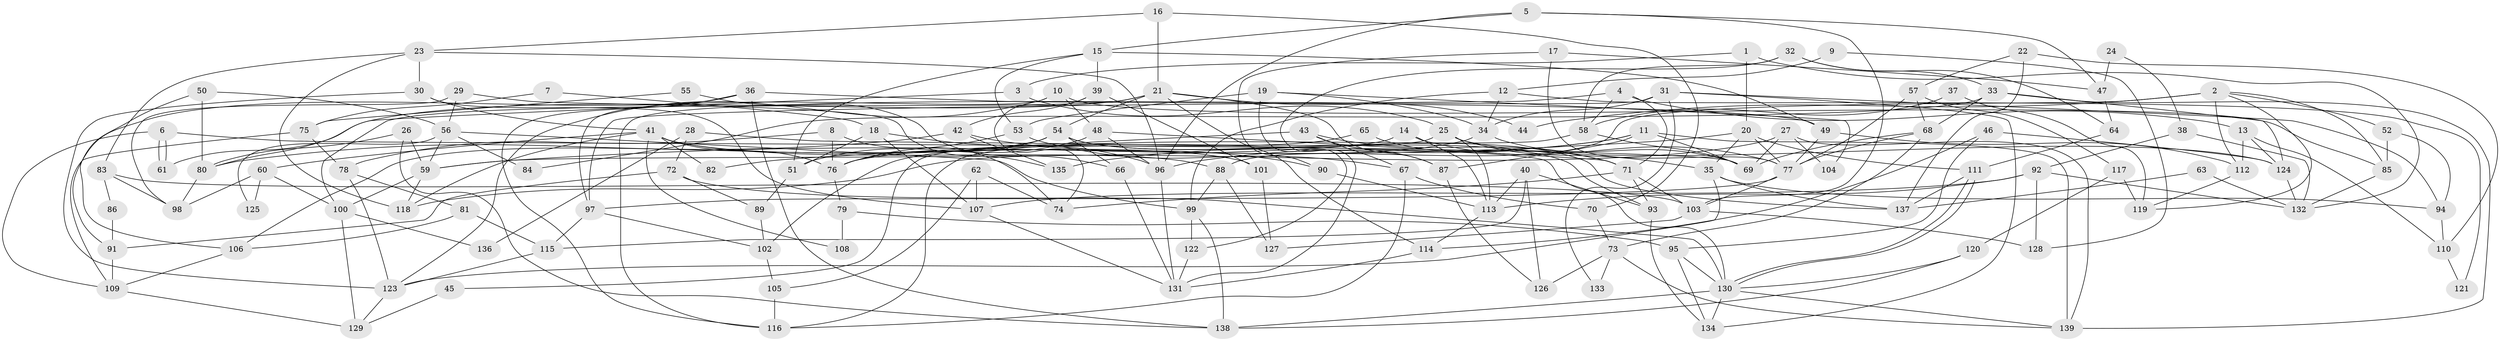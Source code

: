 // coarse degree distribution, {5: 0.17857142857142858, 2: 0.09523809523809523, 3: 0.10714285714285714, 7: 0.14285714285714285, 4: 0.2261904761904762, 8: 0.03571428571428571, 6: 0.16666666666666666, 9: 0.011904761904761904, 11: 0.011904761904761904, 10: 0.023809523809523808}
// Generated by graph-tools (version 1.1) at 2025/36/03/04/25 23:36:59]
// undirected, 139 vertices, 278 edges
graph export_dot {
  node [color=gray90,style=filled];
  1;
  2;
  3;
  4;
  5;
  6;
  7;
  8;
  9;
  10;
  11;
  12;
  13;
  14;
  15;
  16;
  17;
  18;
  19;
  20;
  21;
  22;
  23;
  24;
  25;
  26;
  27;
  28;
  29;
  30;
  31;
  32;
  33;
  34;
  35;
  36;
  37;
  38;
  39;
  40;
  41;
  42;
  43;
  44;
  45;
  46;
  47;
  48;
  49;
  50;
  51;
  52;
  53;
  54;
  55;
  56;
  57;
  58;
  59;
  60;
  61;
  62;
  63;
  64;
  65;
  66;
  67;
  68;
  69;
  70;
  71;
  72;
  73;
  74;
  75;
  76;
  77;
  78;
  79;
  80;
  81;
  82;
  83;
  84;
  85;
  86;
  87;
  88;
  89;
  90;
  91;
  92;
  93;
  94;
  95;
  96;
  97;
  98;
  99;
  100;
  101;
  102;
  103;
  104;
  105;
  106;
  107;
  108;
  109;
  110;
  111;
  112;
  113;
  114;
  115;
  116;
  117;
  118;
  119;
  120;
  121;
  122;
  123;
  124;
  125;
  126;
  127;
  128;
  129;
  130;
  131;
  132;
  133;
  134;
  135;
  136;
  137;
  138;
  139;
  1 -- 132;
  1 -- 20;
  1 -- 3;
  2 -- 88;
  2 -- 52;
  2 -- 44;
  2 -- 85;
  2 -- 112;
  2 -- 119;
  3 -- 25;
  3 -- 80;
  4 -- 58;
  4 -- 97;
  4 -- 13;
  4 -- 71;
  5 -- 103;
  5 -- 15;
  5 -- 47;
  5 -- 96;
  6 -- 61;
  6 -- 61;
  6 -- 69;
  6 -- 109;
  7 -- 75;
  7 -- 18;
  8 -- 78;
  8 -- 76;
  8 -- 74;
  9 -- 12;
  9 -- 128;
  10 -- 97;
  10 -- 48;
  10 -- 85;
  10 -- 123;
  11 -- 139;
  11 -- 96;
  11 -- 69;
  11 -- 87;
  11 -- 135;
  12 -- 99;
  12 -- 34;
  12 -- 121;
  13 -- 112;
  13 -- 110;
  13 -- 124;
  14 -- 59;
  14 -- 113;
  14 -- 77;
  15 -- 53;
  15 -- 51;
  15 -- 39;
  15 -- 49;
  16 -- 21;
  16 -- 23;
  16 -- 70;
  17 -- 47;
  17 -- 77;
  17 -- 90;
  18 -- 107;
  18 -- 51;
  18 -- 96;
  19 -- 53;
  19 -- 34;
  19 -- 104;
  19 -- 122;
  20 -- 77;
  20 -- 59;
  20 -- 35;
  20 -- 111;
  21 -- 54;
  21 -- 114;
  21 -- 44;
  21 -- 61;
  21 -- 87;
  21 -- 100;
  22 -- 57;
  22 -- 137;
  22 -- 110;
  23 -- 118;
  23 -- 96;
  23 -- 30;
  23 -- 83;
  24 -- 47;
  24 -- 38;
  25 -- 35;
  25 -- 124;
  25 -- 45;
  25 -- 113;
  26 -- 80;
  26 -- 138;
  26 -- 59;
  27 -- 69;
  27 -- 118;
  27 -- 104;
  27 -- 139;
  28 -- 72;
  28 -- 130;
  28 -- 136;
  29 -- 98;
  29 -- 135;
  29 -- 56;
  30 -- 123;
  30 -- 41;
  30 -- 107;
  31 -- 116;
  31 -- 94;
  31 -- 34;
  31 -- 133;
  31 -- 134;
  32 -- 33;
  32 -- 131;
  32 -- 58;
  32 -- 64;
  33 -- 139;
  33 -- 124;
  33 -- 68;
  33 -- 84;
  34 -- 69;
  34 -- 76;
  35 -- 137;
  35 -- 94;
  35 -- 123;
  36 -- 138;
  36 -- 116;
  36 -- 49;
  36 -- 91;
  37 -- 58;
  37 -- 119;
  38 -- 132;
  38 -- 92;
  39 -- 74;
  39 -- 42;
  39 -- 101;
  40 -- 113;
  40 -- 93;
  40 -- 115;
  40 -- 126;
  41 -- 76;
  41 -- 60;
  41 -- 82;
  41 -- 88;
  41 -- 101;
  41 -- 108;
  41 -- 118;
  42 -- 90;
  42 -- 80;
  42 -- 135;
  43 -- 87;
  43 -- 71;
  43 -- 67;
  43 -- 82;
  45 -- 129;
  46 -- 95;
  46 -- 114;
  46 -- 124;
  47 -- 64;
  48 -- 71;
  48 -- 96;
  48 -- 51;
  49 -- 77;
  49 -- 112;
  50 -- 80;
  50 -- 56;
  50 -- 106;
  51 -- 89;
  52 -- 94;
  52 -- 85;
  53 -- 76;
  53 -- 67;
  54 -- 106;
  54 -- 93;
  54 -- 66;
  54 -- 76;
  54 -- 137;
  55 -- 75;
  55 -- 66;
  56 -- 99;
  56 -- 59;
  56 -- 84;
  56 -- 125;
  57 -- 77;
  57 -- 68;
  57 -- 117;
  58 -- 69;
  58 -- 116;
  59 -- 100;
  59 -- 118;
  60 -- 100;
  60 -- 98;
  60 -- 125;
  62 -- 107;
  62 -- 74;
  62 -- 105;
  63 -- 137;
  63 -- 132;
  64 -- 111;
  65 -- 71;
  65 -- 102;
  66 -- 131;
  67 -- 70;
  67 -- 116;
  68 -- 77;
  68 -- 69;
  68 -- 73;
  70 -- 73;
  71 -- 103;
  71 -- 74;
  71 -- 93;
  72 -- 130;
  72 -- 91;
  72 -- 89;
  73 -- 126;
  73 -- 133;
  73 -- 139;
  75 -- 109;
  75 -- 78;
  76 -- 79;
  77 -- 97;
  77 -- 103;
  78 -- 123;
  78 -- 81;
  79 -- 95;
  79 -- 108;
  80 -- 98;
  81 -- 106;
  81 -- 115;
  83 -- 98;
  83 -- 86;
  83 -- 103;
  85 -- 132;
  86 -- 91;
  87 -- 126;
  88 -- 127;
  88 -- 99;
  89 -- 102;
  90 -- 113;
  91 -- 109;
  92 -- 107;
  92 -- 132;
  92 -- 113;
  92 -- 128;
  93 -- 134;
  94 -- 110;
  95 -- 130;
  95 -- 134;
  96 -- 131;
  97 -- 115;
  97 -- 102;
  99 -- 138;
  99 -- 122;
  100 -- 129;
  100 -- 136;
  101 -- 127;
  102 -- 105;
  103 -- 127;
  103 -- 128;
  105 -- 116;
  106 -- 109;
  107 -- 131;
  109 -- 129;
  110 -- 121;
  111 -- 130;
  111 -- 130;
  111 -- 137;
  112 -- 119;
  113 -- 114;
  114 -- 131;
  115 -- 123;
  117 -- 119;
  117 -- 120;
  120 -- 130;
  120 -- 138;
  122 -- 131;
  123 -- 129;
  124 -- 132;
  130 -- 139;
  130 -- 134;
  130 -- 138;
}
